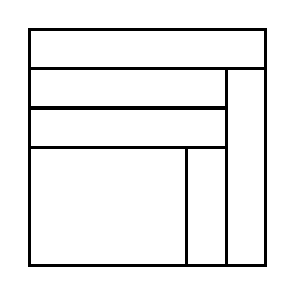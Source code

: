 \begin{tikzpicture}[very thick, scale=.5]
    \draw (0,5) rectangle (6,6);
    \draw (0,4) rectangle (5,5);
    \draw (0,3) rectangle (5,4);
    \draw (0,0) rectangle (4,3);
    \draw (4,0) rectangle (5,3);
    \draw (5,0) rectangle (6,5);
\end{tikzpicture}
